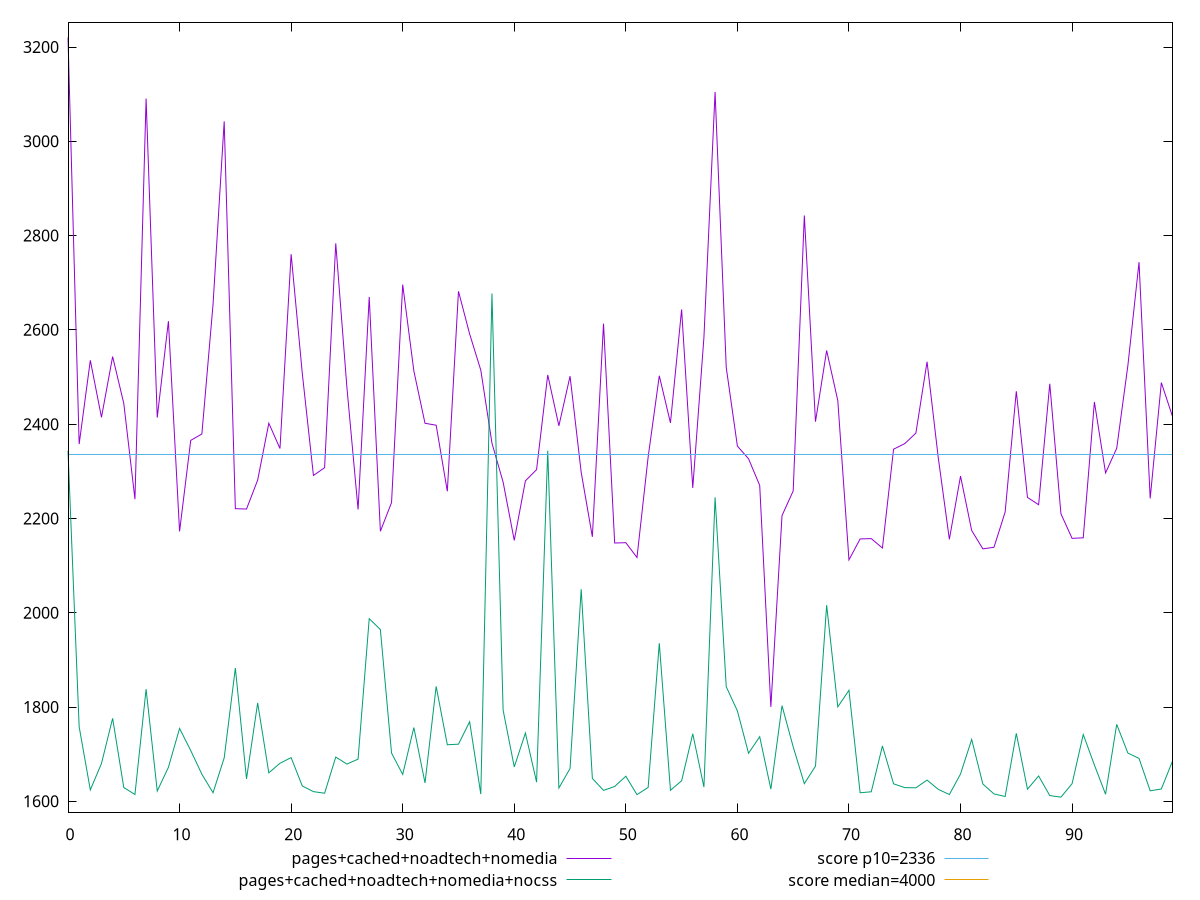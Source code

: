 reset

$pagesCachedNoadtechNomedia <<EOF
0 3220.2049999999995
1 2357.684
2 2535.4275
3 2414.4855000000002
4 2543.3365
5 2444.002
6 2240.941
7 3090.7035000000005
8 2413.9420000000005
9 2618.4080000000004
10 2172.5155
11 2365.609
12 2379.185
13 2653.8589999999995
14 3042.35
15 2220.668
16 2219.9805
17 2281.3329999999996
18 2401.9915
19 2348.356
20 2760.515000000001
21 2507.7515000000003
22 2291.154
23 2307.7275
24 2783.5115000000005
25 2477.744
26 2218.9465
27 2669.8289999999997
28 2172.8290000000006
29 2233.6645
30 2696.02
31 2512.7619999999997
32 2401.8435000000004
33 2397.7785
34 2257.6225000000004
35 2681.7740000000003
36 2591.3035
37 2514.5679999999998
38 2359.7905
39 2277.1420000000003
40 2153.4965
41 2279.7545
42 2303.553
43 2504.459
44 2396.474
45 2501.7509999999997
46 2297.701
47 2161.028
48 2613.1800000000003
49 2147.8865
50 2148.5575
51 2117.1029999999996
52 2330.274
53 2502.616
54 2402.7235
55 2643.1730000000007
56 2264.6735000000003
57 2583.8440000000005
58 3104.6760000000004
59 2520.299
60 2353.4805
61 2326.5649999999996
62 2270.0600000000004
63 1800.2255
64 2206.0490000000004
65 2258.288
66 2842.684
67 2405.341
68 2556.2025000000003
69 2449.9029999999993
70 2112.1145
71 2156.5105
72 2157.2114999999994
73 2137.2929999999997
74 2346.915
75 2358.652
76 2381.048
77 2532.4079999999994
78 2329.7605000000003
79 2155.6800000000003
80 2289.8095000000003
81 2174.457
82 2135.4675
83 2138.883
84 2213.5550000000003
85 2469.8565
86 2244.582
87 2229.0829999999996
88 2485.6980000000003
89 2209.9045000000006
90 2157.7095
91 2158.9085000000005
92 2447.1435
93 2296.6009999999997
94 2348.7974999999997
95 2524.2350000000006
96 2743.5739999999996
97 2242.3875
98 2488.1355
99 2416.3524999999995
EOF

$pagesCachedNoadtechNomediaNocss <<EOF
0 2343.4399999999996
1 1758.042
2 1624.1240000000003
3 1680.2595000000001
4 1775.9425
5 1629.232
6 1614.4359999999997
7 1837.913
8 1621.8134999999997
9 1672.081
10 1754.5915
11 1707.7095
12 1657.3890000000001
13 1618.181
14 1692.0595
15 1882.6185
16 1647.5955
17 1808.6005000000002
18 1660.3885
19 1680.7389999999998
20 1692.6484999999998
21 1632.5335000000002
22 1620.4834999999998
23 1617.129
24 1693.8310000000001
25 1679.0004999999996
26 1689.4355
27 1987.416
28 1964.2269999999999
29 1702.3825
30 1657.0014999999999
31 1756.4229999999998
32 1638.919
33 1843.74
34 1719.9115000000002
35 1721.1619999999998
36 1768.779
37 1615.298
38 2677.1759999999995
39 1793.4695000000002
40 1672.8715
41 1744.777
42 1640.629
43 2343.779
44 1628.1679999999997
45 1669.6665
46 2049.8445
47 1648.538
48 1623.1870000000001
49 1631.4014999999997
50 1653.1725
51 1614.1460000000002
52 1629.4015000000002
53 1935.3054999999995
54 1623.3294999999998
55 1643.533
56 1743.196
57 1630.05
58 2244.8514999999998
59 1843.0184999999997
60 1791.7630000000001
61 1701.8895000000002
62 1737.0149999999999
63 1625.7885
64 1802.8714999999997
65 1715.6125000000002
66 1637.4720000000002
67 1674.603
68 2016.0080000000007
69 1800.2740000000001
70 1835.5080000000003
71 1618.087
72 1620.205
73 1717.3995
74 1637.085
75 1628.9805000000001
76 1628.6699999999998
77 1644.9660000000001
78 1625.446
79 1614.3035
80 1657.9035000000001
81 1731.1809999999998
82 1636.7239999999997
83 1615.6395000000002
84 1610.2094500000003
85 1744.1074999999998
86 1625.698
87 1653.7134999999998
88 1612.161
89 1608.796
90 1637.371
91 1741.7345
92 1677.0105
93 1615.0014999999999
94 1763.263
95 1702.2984999999999
96 1690.9685
97 1622.2804999999998
98 1626.1765
99 1685.1325
EOF

set key outside below
set xrange [0:99]
set yrange [1576.56782:3252.4331799999995]
set trange [1576.56782:3252.4331799999995]
set terminal svg size 640, 520 enhanced background rgb 'white'
set output "report_00013_2021-02-09T12-04-24.940Z/first-meaningful-paint/comparison/line/3_vs_4.svg"

plot $pagesCachedNoadtechNomedia title "pages+cached+noadtech+nomedia" with line, \
     $pagesCachedNoadtechNomediaNocss title "pages+cached+noadtech+nomedia+nocss" with line, \
     2336 title "score p10=2336", \
     4000 title "score median=4000"

reset
